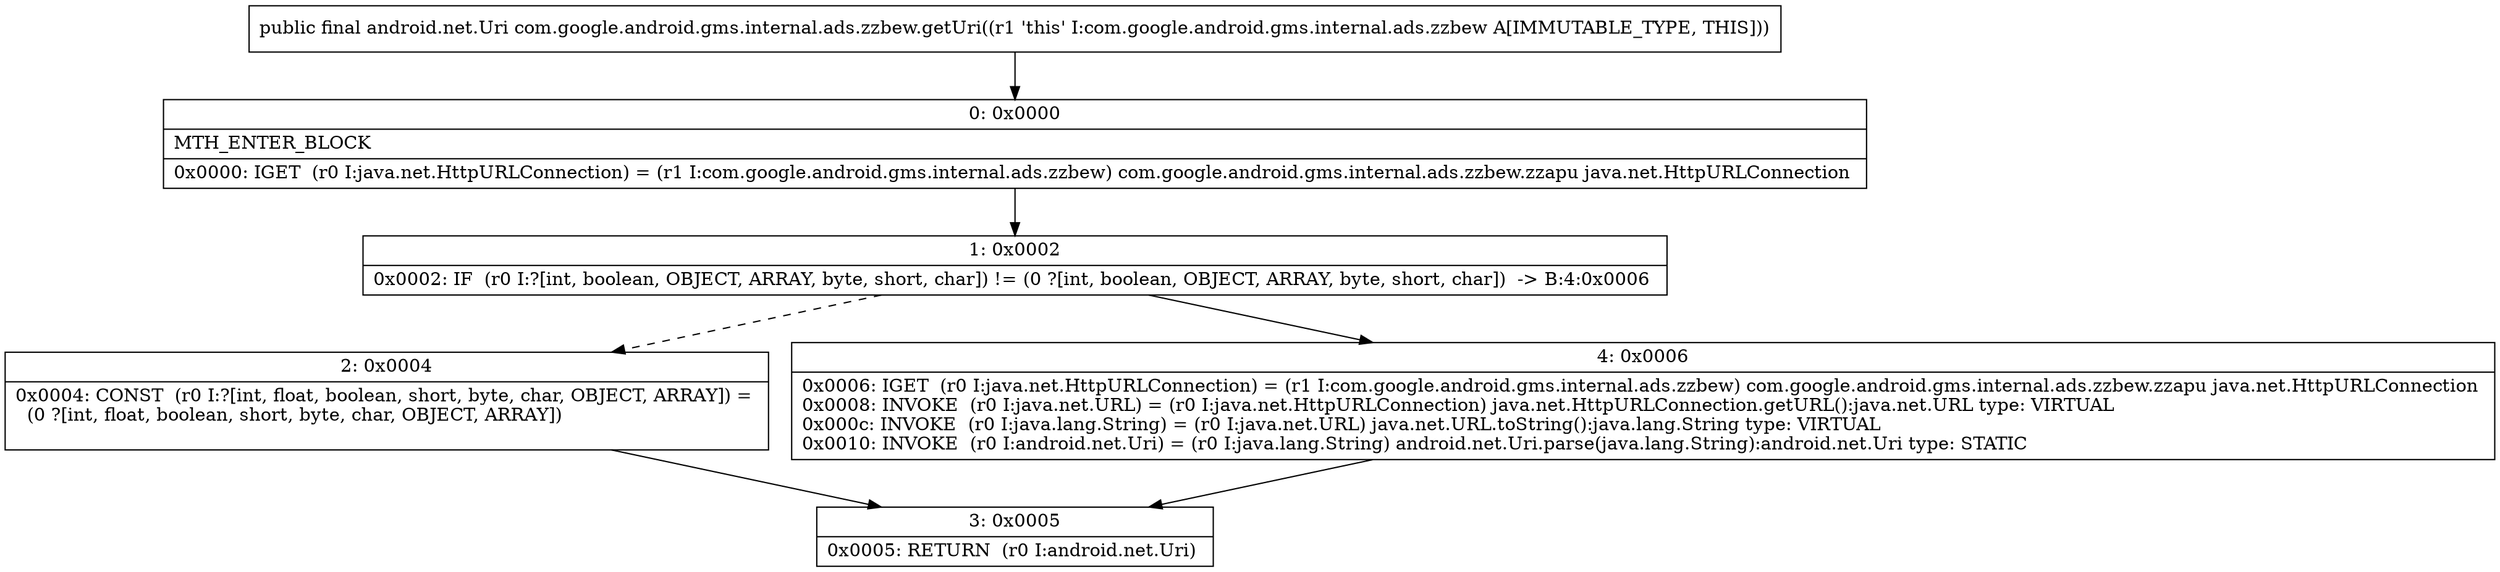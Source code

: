 digraph "CFG forcom.google.android.gms.internal.ads.zzbew.getUri()Landroid\/net\/Uri;" {
Node_0 [shape=record,label="{0\:\ 0x0000|MTH_ENTER_BLOCK\l|0x0000: IGET  (r0 I:java.net.HttpURLConnection) = (r1 I:com.google.android.gms.internal.ads.zzbew) com.google.android.gms.internal.ads.zzbew.zzapu java.net.HttpURLConnection \l}"];
Node_1 [shape=record,label="{1\:\ 0x0002|0x0002: IF  (r0 I:?[int, boolean, OBJECT, ARRAY, byte, short, char]) != (0 ?[int, boolean, OBJECT, ARRAY, byte, short, char])  \-\> B:4:0x0006 \l}"];
Node_2 [shape=record,label="{2\:\ 0x0004|0x0004: CONST  (r0 I:?[int, float, boolean, short, byte, char, OBJECT, ARRAY]) = \l  (0 ?[int, float, boolean, short, byte, char, OBJECT, ARRAY])\l \l}"];
Node_3 [shape=record,label="{3\:\ 0x0005|0x0005: RETURN  (r0 I:android.net.Uri) \l}"];
Node_4 [shape=record,label="{4\:\ 0x0006|0x0006: IGET  (r0 I:java.net.HttpURLConnection) = (r1 I:com.google.android.gms.internal.ads.zzbew) com.google.android.gms.internal.ads.zzbew.zzapu java.net.HttpURLConnection \l0x0008: INVOKE  (r0 I:java.net.URL) = (r0 I:java.net.HttpURLConnection) java.net.HttpURLConnection.getURL():java.net.URL type: VIRTUAL \l0x000c: INVOKE  (r0 I:java.lang.String) = (r0 I:java.net.URL) java.net.URL.toString():java.lang.String type: VIRTUAL \l0x0010: INVOKE  (r0 I:android.net.Uri) = (r0 I:java.lang.String) android.net.Uri.parse(java.lang.String):android.net.Uri type: STATIC \l}"];
MethodNode[shape=record,label="{public final android.net.Uri com.google.android.gms.internal.ads.zzbew.getUri((r1 'this' I:com.google.android.gms.internal.ads.zzbew A[IMMUTABLE_TYPE, THIS])) }"];
MethodNode -> Node_0;
Node_0 -> Node_1;
Node_1 -> Node_2[style=dashed];
Node_1 -> Node_4;
Node_2 -> Node_3;
Node_4 -> Node_3;
}


